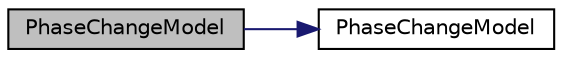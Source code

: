 digraph "PhaseChangeModel"
{
  bgcolor="transparent";
  edge [fontname="Helvetica",fontsize="10",labelfontname="Helvetica",labelfontsize="10"];
  node [fontname="Helvetica",fontsize="10",shape=record];
  rankdir="LR";
  Node1 [label="PhaseChangeModel",height=0.2,width=0.4,color="black", fillcolor="grey75", style="filled", fontcolor="black"];
  Node1 -> Node2 [color="midnightblue",fontsize="10",style="solid",fontname="Helvetica"];
  Node2 [label="PhaseChangeModel",height=0.2,width=0.4,color="black",URL="$a01871.html#ab63a5f365348e2e90a05023a2b1aa1ab",tooltip="Construct null from owner. "];
}
